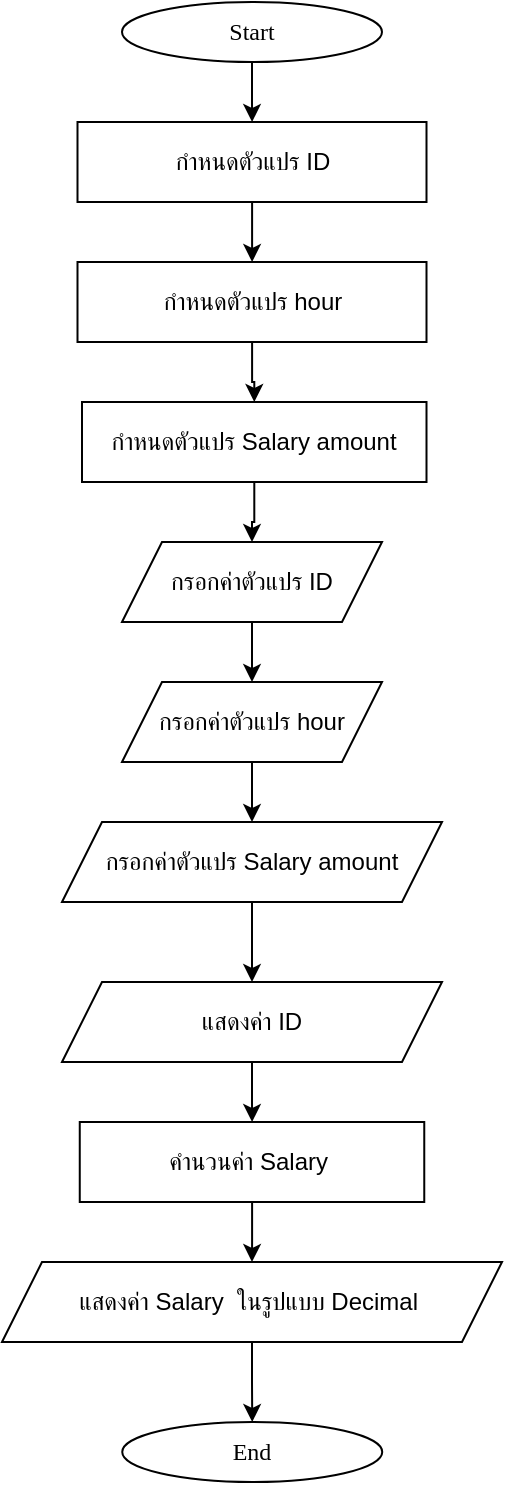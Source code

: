 <mxfile version="24.9.0">
  <diagram name="Page-1" id="v8GpiukBPL-Y3R3pcFEP">
    <mxGraphModel dx="1753" dy="498" grid="1" gridSize="10" guides="1" tooltips="1" connect="1" arrows="1" fold="1" page="1" pageScale="1" pageWidth="850" pageHeight="1100" math="0" shadow="0">
      <root>
        <mxCell id="0" />
        <mxCell id="1" parent="0" />
        <mxCell id="5w0NurmcSH-Ge8OkaMLI-5" value="" style="edgeStyle=orthogonalEdgeStyle;rounded=0;orthogonalLoop=1;jettySize=auto;html=1;" parent="1" source="5w0NurmcSH-Ge8OkaMLI-1" target="5w0NurmcSH-Ge8OkaMLI-2" edge="1">
          <mxGeometry relative="1" as="geometry" />
        </mxCell>
        <mxCell id="5w0NurmcSH-Ge8OkaMLI-1" value="&lt;font data-font-src=&quot;https://fonts.googleapis.com/css?family=Sarabun&quot; face=&quot;Sarabun&quot;&gt;Start&lt;/font&gt;" style="ellipse;whiteSpace=wrap;html=1;" parent="1" vertex="1">
          <mxGeometry x="-530.0" y="50" width="130" height="30" as="geometry" />
        </mxCell>
        <mxCell id="5w0NurmcSH-Ge8OkaMLI-7" value="" style="edgeStyle=orthogonalEdgeStyle;rounded=0;orthogonalLoop=1;jettySize=auto;html=1;" parent="1" source="5w0NurmcSH-Ge8OkaMLI-2" target="5w0NurmcSH-Ge8OkaMLI-6" edge="1">
          <mxGeometry relative="1" as="geometry" />
        </mxCell>
        <mxCell id="5w0NurmcSH-Ge8OkaMLI-2" value="กำหนดตัวแปร ID" style="rounded=0;whiteSpace=wrap;html=1;" parent="1" vertex="1">
          <mxGeometry x="-552.25" y="110" width="174.5" height="40" as="geometry" />
        </mxCell>
        <mxCell id="5w0NurmcSH-Ge8OkaMLI-14" value="" style="edgeStyle=orthogonalEdgeStyle;rounded=0;orthogonalLoop=1;jettySize=auto;html=1;" parent="1" source="5w0NurmcSH-Ge8OkaMLI-3" target="5w0NurmcSH-Ge8OkaMLI-13" edge="1">
          <mxGeometry relative="1" as="geometry" />
        </mxCell>
        <mxCell id="5w0NurmcSH-Ge8OkaMLI-3" value="กรอกค่าตัวแปร ID" style="shape=parallelogram;perimeter=parallelogramPerimeter;whiteSpace=wrap;html=1;fixedSize=1;" parent="1" vertex="1">
          <mxGeometry x="-530.0" y="320" width="130" height="40" as="geometry" />
        </mxCell>
        <mxCell id="5w0NurmcSH-Ge8OkaMLI-4" value="&lt;font face=&quot;Sarabun&quot;&gt;End&lt;/font&gt;" style="ellipse;whiteSpace=wrap;html=1;" parent="1" vertex="1">
          <mxGeometry x="-529.88" y="760" width="130" height="30" as="geometry" />
        </mxCell>
        <mxCell id="5w0NurmcSH-Ge8OkaMLI-9" value="" style="edgeStyle=orthogonalEdgeStyle;rounded=0;orthogonalLoop=1;jettySize=auto;html=1;" parent="1" source="5w0NurmcSH-Ge8OkaMLI-6" target="5w0NurmcSH-Ge8OkaMLI-8" edge="1">
          <mxGeometry relative="1" as="geometry" />
        </mxCell>
        <mxCell id="5w0NurmcSH-Ge8OkaMLI-6" value="กำหนดตัวแปร hour" style="rounded=0;whiteSpace=wrap;html=1;" parent="1" vertex="1">
          <mxGeometry x="-552.25" y="180" width="174.5" height="40" as="geometry" />
        </mxCell>
        <mxCell id="5w0NurmcSH-Ge8OkaMLI-12" value="" style="edgeStyle=orthogonalEdgeStyle;rounded=0;orthogonalLoop=1;jettySize=auto;html=1;" parent="1" source="5w0NurmcSH-Ge8OkaMLI-8" target="5w0NurmcSH-Ge8OkaMLI-3" edge="1">
          <mxGeometry relative="1" as="geometry" />
        </mxCell>
        <mxCell id="5w0NurmcSH-Ge8OkaMLI-8" value="กำหนดตัวแปร Salary amount" style="rounded=0;whiteSpace=wrap;html=1;" parent="1" vertex="1">
          <mxGeometry x="-550" y="250" width="172.25" height="40" as="geometry" />
        </mxCell>
        <mxCell id="5w0NurmcSH-Ge8OkaMLI-16" value="" style="edgeStyle=orthogonalEdgeStyle;rounded=0;orthogonalLoop=1;jettySize=auto;html=1;" parent="1" source="5w0NurmcSH-Ge8OkaMLI-13" target="5w0NurmcSH-Ge8OkaMLI-15" edge="1">
          <mxGeometry relative="1" as="geometry" />
        </mxCell>
        <mxCell id="5w0NurmcSH-Ge8OkaMLI-13" value="กรอกค่าตัวแปร hour" style="shape=parallelogram;perimeter=parallelogramPerimeter;whiteSpace=wrap;html=1;fixedSize=1;" parent="1" vertex="1">
          <mxGeometry x="-530.0" y="390" width="130" height="40" as="geometry" />
        </mxCell>
        <mxCell id="5w0NurmcSH-Ge8OkaMLI-18" value="" style="edgeStyle=orthogonalEdgeStyle;rounded=0;orthogonalLoop=1;jettySize=auto;html=1;" parent="1" source="5w0NurmcSH-Ge8OkaMLI-15" edge="1">
          <mxGeometry relative="1" as="geometry">
            <mxPoint x="-465" y="540" as="targetPoint" />
          </mxGeometry>
        </mxCell>
        <mxCell id="5w0NurmcSH-Ge8OkaMLI-15" value="กรอกค่าตัวแปร Salary amount" style="shape=parallelogram;perimeter=parallelogramPerimeter;whiteSpace=wrap;html=1;fixedSize=1;" parent="1" vertex="1">
          <mxGeometry x="-560" y="460" width="190" height="40" as="geometry" />
        </mxCell>
        <mxCell id="5w0NurmcSH-Ge8OkaMLI-25" value="" style="edgeStyle=orthogonalEdgeStyle;rounded=0;orthogonalLoop=1;jettySize=auto;html=1;" parent="1" source="5w0NurmcSH-Ge8OkaMLI-19" target="5w0NurmcSH-Ge8OkaMLI-24" edge="1">
          <mxGeometry relative="1" as="geometry" />
        </mxCell>
        <mxCell id="5w0NurmcSH-Ge8OkaMLI-19" value="แสดงค่า ID" style="shape=parallelogram;perimeter=parallelogramPerimeter;whiteSpace=wrap;html=1;fixedSize=1;" parent="1" vertex="1">
          <mxGeometry x="-560" y="540" width="190" height="40" as="geometry" />
        </mxCell>
        <mxCell id="5w0NurmcSH-Ge8OkaMLI-27" value="" style="edgeStyle=orthogonalEdgeStyle;rounded=0;orthogonalLoop=1;jettySize=auto;html=1;" parent="1" source="5w0NurmcSH-Ge8OkaMLI-24" target="5w0NurmcSH-Ge8OkaMLI-26" edge="1">
          <mxGeometry relative="1" as="geometry" />
        </mxCell>
        <mxCell id="5w0NurmcSH-Ge8OkaMLI-24" value="คำนวนค่า Salary&amp;nbsp;" style="rounded=0;whiteSpace=wrap;html=1;" parent="1" vertex="1">
          <mxGeometry x="-551.12" y="610" width="172.25" height="40" as="geometry" />
        </mxCell>
        <mxCell id="5w0NurmcSH-Ge8OkaMLI-29" value="" style="edgeStyle=orthogonalEdgeStyle;rounded=0;orthogonalLoop=1;jettySize=auto;html=1;" parent="1" source="5w0NurmcSH-Ge8OkaMLI-26" target="5w0NurmcSH-Ge8OkaMLI-4" edge="1">
          <mxGeometry relative="1" as="geometry" />
        </mxCell>
        <mxCell id="5w0NurmcSH-Ge8OkaMLI-26" value="แสดงค่า Salary&amp;nbsp; ในรูปแบบ&amp;nbsp;Decimal&amp;nbsp;" style="shape=parallelogram;perimeter=parallelogramPerimeter;whiteSpace=wrap;html=1;fixedSize=1;" parent="1" vertex="1">
          <mxGeometry x="-590" y="680" width="250" height="40" as="geometry" />
        </mxCell>
      </root>
    </mxGraphModel>
  </diagram>
</mxfile>
